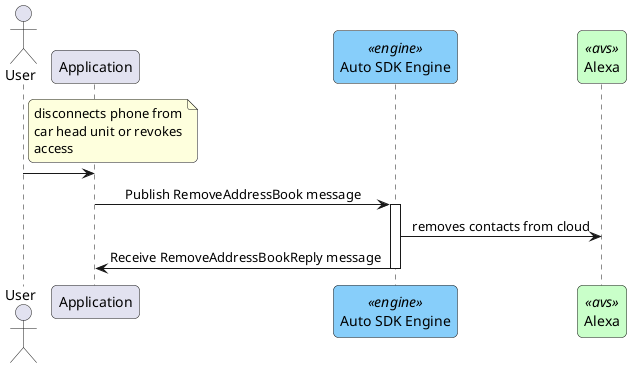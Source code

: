 @startuml

skinparam roundcorner 10
skinparam sequenceMessageAlign center
<style>
sequenceDiagram {
    .engine {
        BackgroundColor LightSkyBlue
        BorderColor CornflowerBlue
    }
    .avs {
        BackgroundColor TECHNOLOGY
        BorderColor Green
    }
}
</style>

actor User Order 10
participant Application  order 30
participant "Auto SDK Engine" as AutoSDK <<engine>> order 40
participant "Alexa" as Alexa <<avs>> order 50

note right of User
disconnects phone from
car head unit or revokes
access
end note

User -> Application
Application -> AutoSDK : Publish RemoveAddressBook message
activate AutoSDK
AutoSDK -> Alexa: removes contacts from cloud
AutoSDK -> Application: Receive RemoveAddressBookReply message
deactivate AutoSDK

@enduml